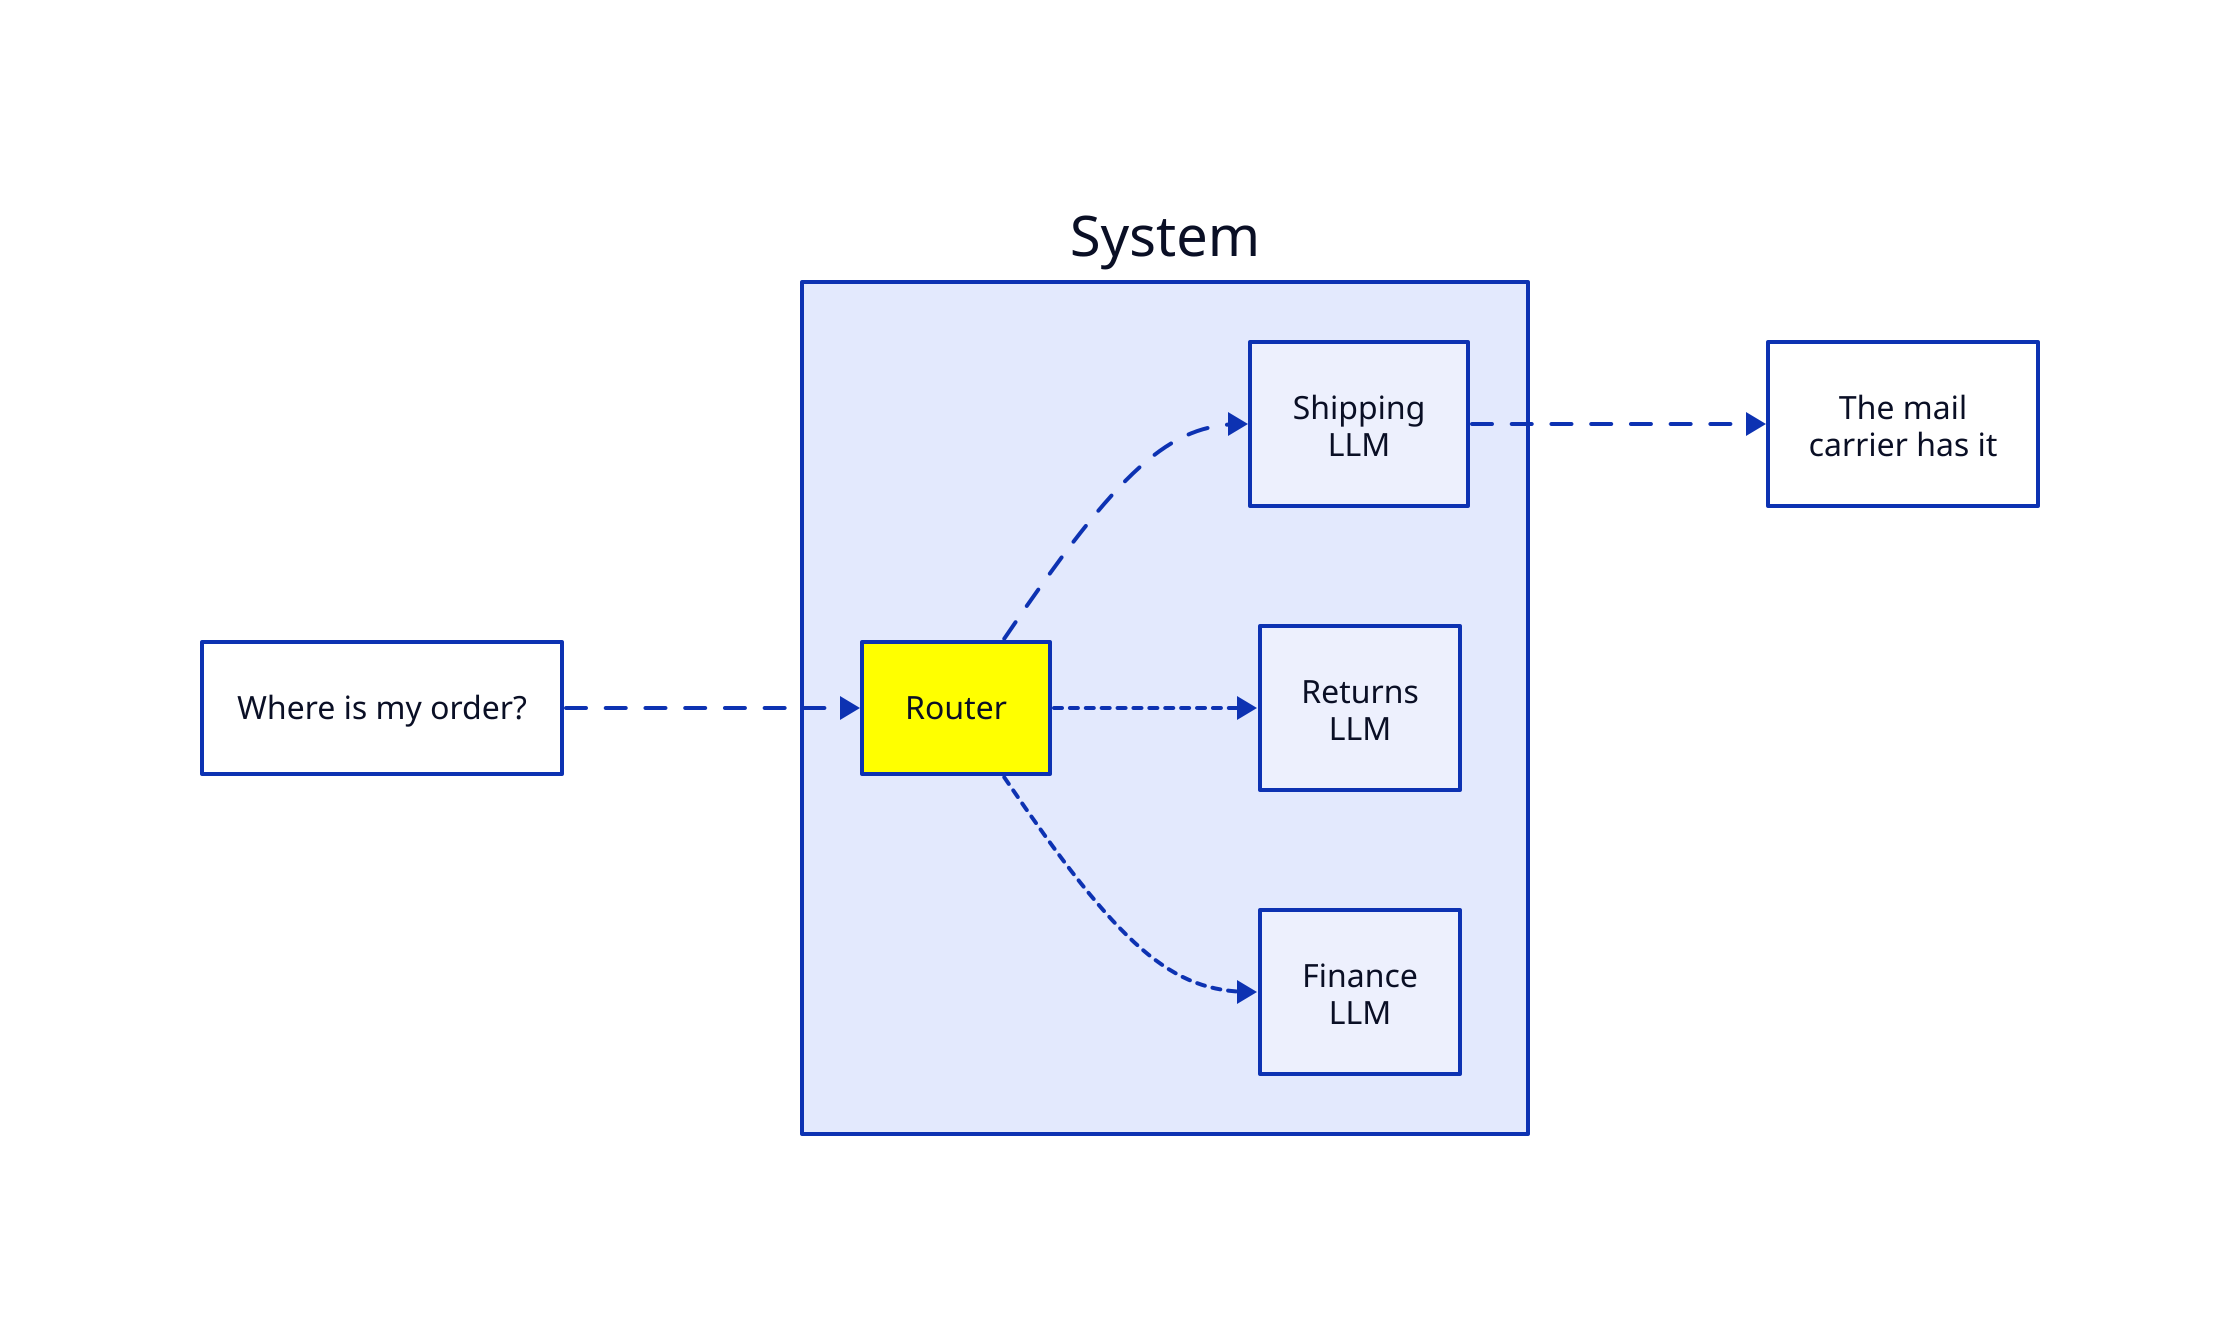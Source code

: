 direction: right
prompt: Where is my order? { style.fill:white}
answer: The mail\ncarrier has it  { style.fill:white}

s: System {
    router: Router { style.fill: yellow }
    ship: Shipping\nLLM
    returns: Returns\nLLM
    finance: Finance\nLLM
}

prompt -> s.router -> s.ship -> answer {style.animated: true}
s.router -> s.returns { style.stroke-dash: 2}
s.router -> s.finance { style.stroke-dash: 2}
